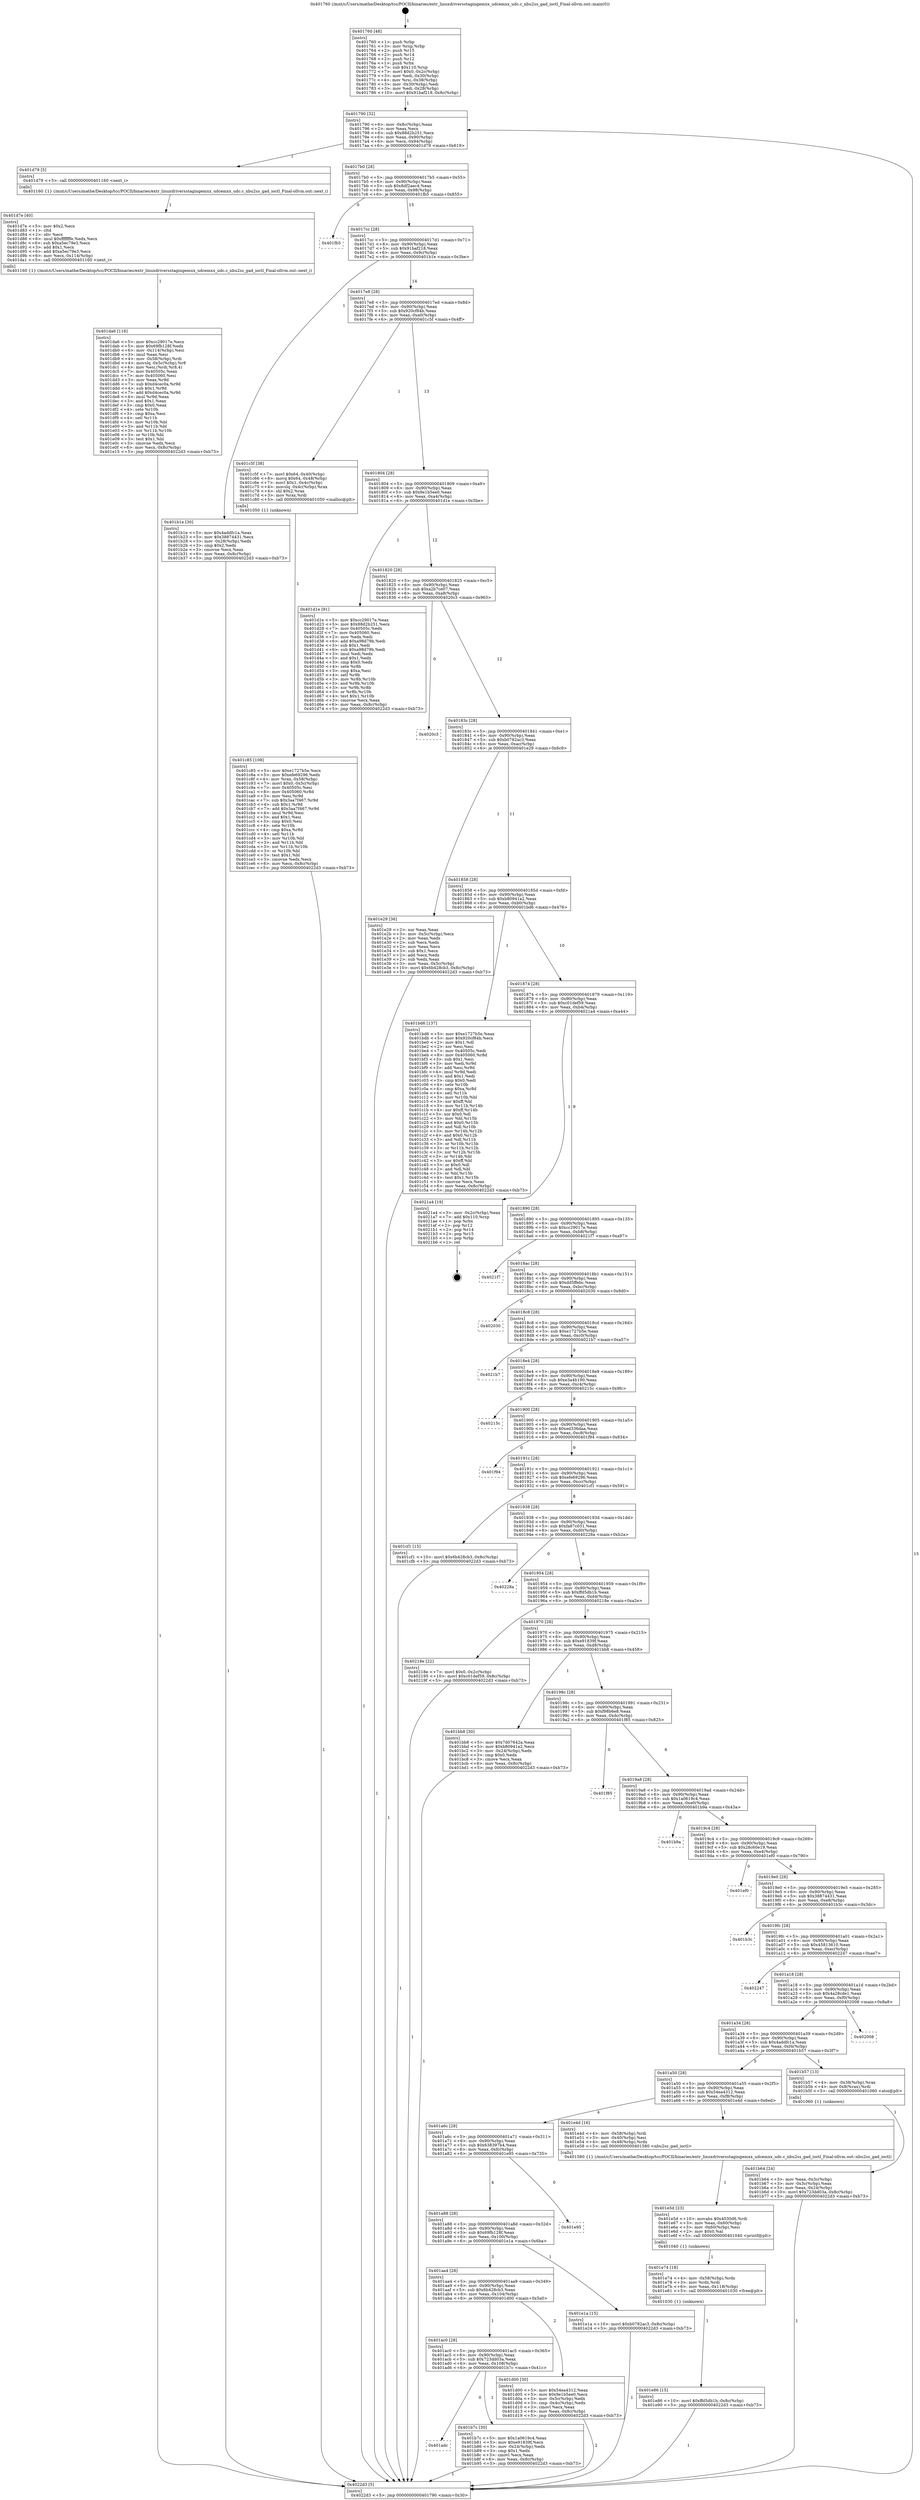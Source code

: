 digraph "0x401760" {
  label = "0x401760 (/mnt/c/Users/mathe/Desktop/tcc/POCII/binaries/extr_linuxdriversstagingemxx_udcemxx_udc.c_nbu2ss_gad_ioctl_Final-ollvm.out::main(0))"
  labelloc = "t"
  node[shape=record]

  Entry [label="",width=0.3,height=0.3,shape=circle,fillcolor=black,style=filled]
  "0x401790" [label="{
     0x401790 [32]\l
     | [instrs]\l
     &nbsp;&nbsp;0x401790 \<+6\>: mov -0x8c(%rbp),%eax\l
     &nbsp;&nbsp;0x401796 \<+2\>: mov %eax,%ecx\l
     &nbsp;&nbsp;0x401798 \<+6\>: sub $0x88d2b251,%ecx\l
     &nbsp;&nbsp;0x40179e \<+6\>: mov %eax,-0x90(%rbp)\l
     &nbsp;&nbsp;0x4017a4 \<+6\>: mov %ecx,-0x94(%rbp)\l
     &nbsp;&nbsp;0x4017aa \<+6\>: je 0000000000401d79 \<main+0x619\>\l
  }"]
  "0x401d79" [label="{
     0x401d79 [5]\l
     | [instrs]\l
     &nbsp;&nbsp;0x401d79 \<+5\>: call 0000000000401160 \<next_i\>\l
     | [calls]\l
     &nbsp;&nbsp;0x401160 \{1\} (/mnt/c/Users/mathe/Desktop/tcc/POCII/binaries/extr_linuxdriversstagingemxx_udcemxx_udc.c_nbu2ss_gad_ioctl_Final-ollvm.out::next_i)\l
  }"]
  "0x4017b0" [label="{
     0x4017b0 [28]\l
     | [instrs]\l
     &nbsp;&nbsp;0x4017b0 \<+5\>: jmp 00000000004017b5 \<main+0x55\>\l
     &nbsp;&nbsp;0x4017b5 \<+6\>: mov -0x90(%rbp),%eax\l
     &nbsp;&nbsp;0x4017bb \<+5\>: sub $0x8df2aec4,%eax\l
     &nbsp;&nbsp;0x4017c0 \<+6\>: mov %eax,-0x98(%rbp)\l
     &nbsp;&nbsp;0x4017c6 \<+6\>: je 0000000000401fb5 \<main+0x855\>\l
  }"]
  Exit [label="",width=0.3,height=0.3,shape=circle,fillcolor=black,style=filled,peripheries=2]
  "0x401fb5" [label="{
     0x401fb5\l
  }", style=dashed]
  "0x4017cc" [label="{
     0x4017cc [28]\l
     | [instrs]\l
     &nbsp;&nbsp;0x4017cc \<+5\>: jmp 00000000004017d1 \<main+0x71\>\l
     &nbsp;&nbsp;0x4017d1 \<+6\>: mov -0x90(%rbp),%eax\l
     &nbsp;&nbsp;0x4017d7 \<+5\>: sub $0x91baf218,%eax\l
     &nbsp;&nbsp;0x4017dc \<+6\>: mov %eax,-0x9c(%rbp)\l
     &nbsp;&nbsp;0x4017e2 \<+6\>: je 0000000000401b1e \<main+0x3be\>\l
  }"]
  "0x401e86" [label="{
     0x401e86 [15]\l
     | [instrs]\l
     &nbsp;&nbsp;0x401e86 \<+10\>: movl $0xffd5db1b,-0x8c(%rbp)\l
     &nbsp;&nbsp;0x401e90 \<+5\>: jmp 00000000004022d3 \<main+0xb73\>\l
  }"]
  "0x401b1e" [label="{
     0x401b1e [30]\l
     | [instrs]\l
     &nbsp;&nbsp;0x401b1e \<+5\>: mov $0x4addfc1a,%eax\l
     &nbsp;&nbsp;0x401b23 \<+5\>: mov $0x38874431,%ecx\l
     &nbsp;&nbsp;0x401b28 \<+3\>: mov -0x28(%rbp),%edx\l
     &nbsp;&nbsp;0x401b2b \<+3\>: cmp $0x2,%edx\l
     &nbsp;&nbsp;0x401b2e \<+3\>: cmovne %ecx,%eax\l
     &nbsp;&nbsp;0x401b31 \<+6\>: mov %eax,-0x8c(%rbp)\l
     &nbsp;&nbsp;0x401b37 \<+5\>: jmp 00000000004022d3 \<main+0xb73\>\l
  }"]
  "0x4017e8" [label="{
     0x4017e8 [28]\l
     | [instrs]\l
     &nbsp;&nbsp;0x4017e8 \<+5\>: jmp 00000000004017ed \<main+0x8d\>\l
     &nbsp;&nbsp;0x4017ed \<+6\>: mov -0x90(%rbp),%eax\l
     &nbsp;&nbsp;0x4017f3 \<+5\>: sub $0x920cf84b,%eax\l
     &nbsp;&nbsp;0x4017f8 \<+6\>: mov %eax,-0xa0(%rbp)\l
     &nbsp;&nbsp;0x4017fe \<+6\>: je 0000000000401c5f \<main+0x4ff\>\l
  }"]
  "0x4022d3" [label="{
     0x4022d3 [5]\l
     | [instrs]\l
     &nbsp;&nbsp;0x4022d3 \<+5\>: jmp 0000000000401790 \<main+0x30\>\l
  }"]
  "0x401760" [label="{
     0x401760 [48]\l
     | [instrs]\l
     &nbsp;&nbsp;0x401760 \<+1\>: push %rbp\l
     &nbsp;&nbsp;0x401761 \<+3\>: mov %rsp,%rbp\l
     &nbsp;&nbsp;0x401764 \<+2\>: push %r15\l
     &nbsp;&nbsp;0x401766 \<+2\>: push %r14\l
     &nbsp;&nbsp;0x401768 \<+2\>: push %r12\l
     &nbsp;&nbsp;0x40176a \<+1\>: push %rbx\l
     &nbsp;&nbsp;0x40176b \<+7\>: sub $0x110,%rsp\l
     &nbsp;&nbsp;0x401772 \<+7\>: movl $0x0,-0x2c(%rbp)\l
     &nbsp;&nbsp;0x401779 \<+3\>: mov %edi,-0x30(%rbp)\l
     &nbsp;&nbsp;0x40177c \<+4\>: mov %rsi,-0x38(%rbp)\l
     &nbsp;&nbsp;0x401780 \<+3\>: mov -0x30(%rbp),%edi\l
     &nbsp;&nbsp;0x401783 \<+3\>: mov %edi,-0x28(%rbp)\l
     &nbsp;&nbsp;0x401786 \<+10\>: movl $0x91baf218,-0x8c(%rbp)\l
  }"]
  "0x401e74" [label="{
     0x401e74 [18]\l
     | [instrs]\l
     &nbsp;&nbsp;0x401e74 \<+4\>: mov -0x58(%rbp),%rdx\l
     &nbsp;&nbsp;0x401e78 \<+3\>: mov %rdx,%rdi\l
     &nbsp;&nbsp;0x401e7b \<+6\>: mov %eax,-0x118(%rbp)\l
     &nbsp;&nbsp;0x401e81 \<+5\>: call 0000000000401030 \<free@plt\>\l
     | [calls]\l
     &nbsp;&nbsp;0x401030 \{1\} (unknown)\l
  }"]
  "0x401c5f" [label="{
     0x401c5f [38]\l
     | [instrs]\l
     &nbsp;&nbsp;0x401c5f \<+7\>: movl $0x64,-0x40(%rbp)\l
     &nbsp;&nbsp;0x401c66 \<+8\>: movq $0x64,-0x48(%rbp)\l
     &nbsp;&nbsp;0x401c6e \<+7\>: movl $0x1,-0x4c(%rbp)\l
     &nbsp;&nbsp;0x401c75 \<+4\>: movslq -0x4c(%rbp),%rax\l
     &nbsp;&nbsp;0x401c79 \<+4\>: shl $0x2,%rax\l
     &nbsp;&nbsp;0x401c7d \<+3\>: mov %rax,%rdi\l
     &nbsp;&nbsp;0x401c80 \<+5\>: call 0000000000401050 \<malloc@plt\>\l
     | [calls]\l
     &nbsp;&nbsp;0x401050 \{1\} (unknown)\l
  }"]
  "0x401804" [label="{
     0x401804 [28]\l
     | [instrs]\l
     &nbsp;&nbsp;0x401804 \<+5\>: jmp 0000000000401809 \<main+0xa9\>\l
     &nbsp;&nbsp;0x401809 \<+6\>: mov -0x90(%rbp),%eax\l
     &nbsp;&nbsp;0x40180f \<+5\>: sub $0x9e1b5ee0,%eax\l
     &nbsp;&nbsp;0x401814 \<+6\>: mov %eax,-0xa4(%rbp)\l
     &nbsp;&nbsp;0x40181a \<+6\>: je 0000000000401d1e \<main+0x5be\>\l
  }"]
  "0x401e5d" [label="{
     0x401e5d [23]\l
     | [instrs]\l
     &nbsp;&nbsp;0x401e5d \<+10\>: movabs $0x4030d6,%rdi\l
     &nbsp;&nbsp;0x401e67 \<+3\>: mov %eax,-0x60(%rbp)\l
     &nbsp;&nbsp;0x401e6a \<+3\>: mov -0x60(%rbp),%esi\l
     &nbsp;&nbsp;0x401e6d \<+2\>: mov $0x0,%al\l
     &nbsp;&nbsp;0x401e6f \<+5\>: call 0000000000401040 \<printf@plt\>\l
     | [calls]\l
     &nbsp;&nbsp;0x401040 \{1\} (unknown)\l
  }"]
  "0x401d1e" [label="{
     0x401d1e [91]\l
     | [instrs]\l
     &nbsp;&nbsp;0x401d1e \<+5\>: mov $0xcc29017e,%eax\l
     &nbsp;&nbsp;0x401d23 \<+5\>: mov $0x88d2b251,%ecx\l
     &nbsp;&nbsp;0x401d28 \<+7\>: mov 0x40505c,%edx\l
     &nbsp;&nbsp;0x401d2f \<+7\>: mov 0x405060,%esi\l
     &nbsp;&nbsp;0x401d36 \<+2\>: mov %edx,%edi\l
     &nbsp;&nbsp;0x401d38 \<+6\>: add $0xa98d79b,%edi\l
     &nbsp;&nbsp;0x401d3e \<+3\>: sub $0x1,%edi\l
     &nbsp;&nbsp;0x401d41 \<+6\>: sub $0xa98d79b,%edi\l
     &nbsp;&nbsp;0x401d47 \<+3\>: imul %edi,%edx\l
     &nbsp;&nbsp;0x401d4a \<+3\>: and $0x1,%edx\l
     &nbsp;&nbsp;0x401d4d \<+3\>: cmp $0x0,%edx\l
     &nbsp;&nbsp;0x401d50 \<+4\>: sete %r8b\l
     &nbsp;&nbsp;0x401d54 \<+3\>: cmp $0xa,%esi\l
     &nbsp;&nbsp;0x401d57 \<+4\>: setl %r9b\l
     &nbsp;&nbsp;0x401d5b \<+3\>: mov %r8b,%r10b\l
     &nbsp;&nbsp;0x401d5e \<+3\>: and %r9b,%r10b\l
     &nbsp;&nbsp;0x401d61 \<+3\>: xor %r9b,%r8b\l
     &nbsp;&nbsp;0x401d64 \<+3\>: or %r8b,%r10b\l
     &nbsp;&nbsp;0x401d67 \<+4\>: test $0x1,%r10b\l
     &nbsp;&nbsp;0x401d6b \<+3\>: cmovne %ecx,%eax\l
     &nbsp;&nbsp;0x401d6e \<+6\>: mov %eax,-0x8c(%rbp)\l
     &nbsp;&nbsp;0x401d74 \<+5\>: jmp 00000000004022d3 \<main+0xb73\>\l
  }"]
  "0x401820" [label="{
     0x401820 [28]\l
     | [instrs]\l
     &nbsp;&nbsp;0x401820 \<+5\>: jmp 0000000000401825 \<main+0xc5\>\l
     &nbsp;&nbsp;0x401825 \<+6\>: mov -0x90(%rbp),%eax\l
     &nbsp;&nbsp;0x40182b \<+5\>: sub $0xa2b7ce07,%eax\l
     &nbsp;&nbsp;0x401830 \<+6\>: mov %eax,-0xa8(%rbp)\l
     &nbsp;&nbsp;0x401836 \<+6\>: je 00000000004020c3 \<main+0x963\>\l
  }"]
  "0x401da6" [label="{
     0x401da6 [116]\l
     | [instrs]\l
     &nbsp;&nbsp;0x401da6 \<+5\>: mov $0xcc29017e,%ecx\l
     &nbsp;&nbsp;0x401dab \<+5\>: mov $0x69fb128f,%edx\l
     &nbsp;&nbsp;0x401db0 \<+6\>: mov -0x114(%rbp),%esi\l
     &nbsp;&nbsp;0x401db6 \<+3\>: imul %eax,%esi\l
     &nbsp;&nbsp;0x401db9 \<+4\>: mov -0x58(%rbp),%rdi\l
     &nbsp;&nbsp;0x401dbd \<+4\>: movslq -0x5c(%rbp),%r8\l
     &nbsp;&nbsp;0x401dc1 \<+4\>: mov %esi,(%rdi,%r8,4)\l
     &nbsp;&nbsp;0x401dc5 \<+7\>: mov 0x40505c,%eax\l
     &nbsp;&nbsp;0x401dcc \<+7\>: mov 0x405060,%esi\l
     &nbsp;&nbsp;0x401dd3 \<+3\>: mov %eax,%r9d\l
     &nbsp;&nbsp;0x401dd6 \<+7\>: sub $0xd4cec0a,%r9d\l
     &nbsp;&nbsp;0x401ddd \<+4\>: sub $0x1,%r9d\l
     &nbsp;&nbsp;0x401de1 \<+7\>: add $0xd4cec0a,%r9d\l
     &nbsp;&nbsp;0x401de8 \<+4\>: imul %r9d,%eax\l
     &nbsp;&nbsp;0x401dec \<+3\>: and $0x1,%eax\l
     &nbsp;&nbsp;0x401def \<+3\>: cmp $0x0,%eax\l
     &nbsp;&nbsp;0x401df2 \<+4\>: sete %r10b\l
     &nbsp;&nbsp;0x401df6 \<+3\>: cmp $0xa,%esi\l
     &nbsp;&nbsp;0x401df9 \<+4\>: setl %r11b\l
     &nbsp;&nbsp;0x401dfd \<+3\>: mov %r10b,%bl\l
     &nbsp;&nbsp;0x401e00 \<+3\>: and %r11b,%bl\l
     &nbsp;&nbsp;0x401e03 \<+3\>: xor %r11b,%r10b\l
     &nbsp;&nbsp;0x401e06 \<+3\>: or %r10b,%bl\l
     &nbsp;&nbsp;0x401e09 \<+3\>: test $0x1,%bl\l
     &nbsp;&nbsp;0x401e0c \<+3\>: cmovne %edx,%ecx\l
     &nbsp;&nbsp;0x401e0f \<+6\>: mov %ecx,-0x8c(%rbp)\l
     &nbsp;&nbsp;0x401e15 \<+5\>: jmp 00000000004022d3 \<main+0xb73\>\l
  }"]
  "0x4020c3" [label="{
     0x4020c3\l
  }", style=dashed]
  "0x40183c" [label="{
     0x40183c [28]\l
     | [instrs]\l
     &nbsp;&nbsp;0x40183c \<+5\>: jmp 0000000000401841 \<main+0xe1\>\l
     &nbsp;&nbsp;0x401841 \<+6\>: mov -0x90(%rbp),%eax\l
     &nbsp;&nbsp;0x401847 \<+5\>: sub $0xb0782ac3,%eax\l
     &nbsp;&nbsp;0x40184c \<+6\>: mov %eax,-0xac(%rbp)\l
     &nbsp;&nbsp;0x401852 \<+6\>: je 0000000000401e29 \<main+0x6c9\>\l
  }"]
  "0x401d7e" [label="{
     0x401d7e [40]\l
     | [instrs]\l
     &nbsp;&nbsp;0x401d7e \<+5\>: mov $0x2,%ecx\l
     &nbsp;&nbsp;0x401d83 \<+1\>: cltd\l
     &nbsp;&nbsp;0x401d84 \<+2\>: idiv %ecx\l
     &nbsp;&nbsp;0x401d86 \<+6\>: imul $0xfffffffe,%edx,%ecx\l
     &nbsp;&nbsp;0x401d8c \<+6\>: sub $0xa5ec79e3,%ecx\l
     &nbsp;&nbsp;0x401d92 \<+3\>: add $0x1,%ecx\l
     &nbsp;&nbsp;0x401d95 \<+6\>: add $0xa5ec79e3,%ecx\l
     &nbsp;&nbsp;0x401d9b \<+6\>: mov %ecx,-0x114(%rbp)\l
     &nbsp;&nbsp;0x401da1 \<+5\>: call 0000000000401160 \<next_i\>\l
     | [calls]\l
     &nbsp;&nbsp;0x401160 \{1\} (/mnt/c/Users/mathe/Desktop/tcc/POCII/binaries/extr_linuxdriversstagingemxx_udcemxx_udc.c_nbu2ss_gad_ioctl_Final-ollvm.out::next_i)\l
  }"]
  "0x401e29" [label="{
     0x401e29 [36]\l
     | [instrs]\l
     &nbsp;&nbsp;0x401e29 \<+2\>: xor %eax,%eax\l
     &nbsp;&nbsp;0x401e2b \<+3\>: mov -0x5c(%rbp),%ecx\l
     &nbsp;&nbsp;0x401e2e \<+2\>: mov %eax,%edx\l
     &nbsp;&nbsp;0x401e30 \<+2\>: sub %ecx,%edx\l
     &nbsp;&nbsp;0x401e32 \<+2\>: mov %eax,%ecx\l
     &nbsp;&nbsp;0x401e34 \<+3\>: sub $0x1,%ecx\l
     &nbsp;&nbsp;0x401e37 \<+2\>: add %ecx,%edx\l
     &nbsp;&nbsp;0x401e39 \<+2\>: sub %edx,%eax\l
     &nbsp;&nbsp;0x401e3b \<+3\>: mov %eax,-0x5c(%rbp)\l
     &nbsp;&nbsp;0x401e3e \<+10\>: movl $0x6b428cb3,-0x8c(%rbp)\l
     &nbsp;&nbsp;0x401e48 \<+5\>: jmp 00000000004022d3 \<main+0xb73\>\l
  }"]
  "0x401858" [label="{
     0x401858 [28]\l
     | [instrs]\l
     &nbsp;&nbsp;0x401858 \<+5\>: jmp 000000000040185d \<main+0xfd\>\l
     &nbsp;&nbsp;0x40185d \<+6\>: mov -0x90(%rbp),%eax\l
     &nbsp;&nbsp;0x401863 \<+5\>: sub $0xb80941a2,%eax\l
     &nbsp;&nbsp;0x401868 \<+6\>: mov %eax,-0xb0(%rbp)\l
     &nbsp;&nbsp;0x40186e \<+6\>: je 0000000000401bd6 \<main+0x476\>\l
  }"]
  "0x401c85" [label="{
     0x401c85 [108]\l
     | [instrs]\l
     &nbsp;&nbsp;0x401c85 \<+5\>: mov $0xe1727b5e,%ecx\l
     &nbsp;&nbsp;0x401c8a \<+5\>: mov $0xefe69296,%edx\l
     &nbsp;&nbsp;0x401c8f \<+4\>: mov %rax,-0x58(%rbp)\l
     &nbsp;&nbsp;0x401c93 \<+7\>: movl $0x0,-0x5c(%rbp)\l
     &nbsp;&nbsp;0x401c9a \<+7\>: mov 0x40505c,%esi\l
     &nbsp;&nbsp;0x401ca1 \<+8\>: mov 0x405060,%r8d\l
     &nbsp;&nbsp;0x401ca9 \<+3\>: mov %esi,%r9d\l
     &nbsp;&nbsp;0x401cac \<+7\>: sub $0x3aa7f467,%r9d\l
     &nbsp;&nbsp;0x401cb3 \<+4\>: sub $0x1,%r9d\l
     &nbsp;&nbsp;0x401cb7 \<+7\>: add $0x3aa7f467,%r9d\l
     &nbsp;&nbsp;0x401cbe \<+4\>: imul %r9d,%esi\l
     &nbsp;&nbsp;0x401cc2 \<+3\>: and $0x1,%esi\l
     &nbsp;&nbsp;0x401cc5 \<+3\>: cmp $0x0,%esi\l
     &nbsp;&nbsp;0x401cc8 \<+4\>: sete %r10b\l
     &nbsp;&nbsp;0x401ccc \<+4\>: cmp $0xa,%r8d\l
     &nbsp;&nbsp;0x401cd0 \<+4\>: setl %r11b\l
     &nbsp;&nbsp;0x401cd4 \<+3\>: mov %r10b,%bl\l
     &nbsp;&nbsp;0x401cd7 \<+3\>: and %r11b,%bl\l
     &nbsp;&nbsp;0x401cda \<+3\>: xor %r11b,%r10b\l
     &nbsp;&nbsp;0x401cdd \<+3\>: or %r10b,%bl\l
     &nbsp;&nbsp;0x401ce0 \<+3\>: test $0x1,%bl\l
     &nbsp;&nbsp;0x401ce3 \<+3\>: cmovne %edx,%ecx\l
     &nbsp;&nbsp;0x401ce6 \<+6\>: mov %ecx,-0x8c(%rbp)\l
     &nbsp;&nbsp;0x401cec \<+5\>: jmp 00000000004022d3 \<main+0xb73\>\l
  }"]
  "0x401bd6" [label="{
     0x401bd6 [137]\l
     | [instrs]\l
     &nbsp;&nbsp;0x401bd6 \<+5\>: mov $0xe1727b5e,%eax\l
     &nbsp;&nbsp;0x401bdb \<+5\>: mov $0x920cf84b,%ecx\l
     &nbsp;&nbsp;0x401be0 \<+2\>: mov $0x1,%dl\l
     &nbsp;&nbsp;0x401be2 \<+2\>: xor %esi,%esi\l
     &nbsp;&nbsp;0x401be4 \<+7\>: mov 0x40505c,%edi\l
     &nbsp;&nbsp;0x401beb \<+8\>: mov 0x405060,%r8d\l
     &nbsp;&nbsp;0x401bf3 \<+3\>: sub $0x1,%esi\l
     &nbsp;&nbsp;0x401bf6 \<+3\>: mov %edi,%r9d\l
     &nbsp;&nbsp;0x401bf9 \<+3\>: add %esi,%r9d\l
     &nbsp;&nbsp;0x401bfc \<+4\>: imul %r9d,%edi\l
     &nbsp;&nbsp;0x401c00 \<+3\>: and $0x1,%edi\l
     &nbsp;&nbsp;0x401c03 \<+3\>: cmp $0x0,%edi\l
     &nbsp;&nbsp;0x401c06 \<+4\>: sete %r10b\l
     &nbsp;&nbsp;0x401c0a \<+4\>: cmp $0xa,%r8d\l
     &nbsp;&nbsp;0x401c0e \<+4\>: setl %r11b\l
     &nbsp;&nbsp;0x401c12 \<+3\>: mov %r10b,%bl\l
     &nbsp;&nbsp;0x401c15 \<+3\>: xor $0xff,%bl\l
     &nbsp;&nbsp;0x401c18 \<+3\>: mov %r11b,%r14b\l
     &nbsp;&nbsp;0x401c1b \<+4\>: xor $0xff,%r14b\l
     &nbsp;&nbsp;0x401c1f \<+3\>: xor $0x0,%dl\l
     &nbsp;&nbsp;0x401c22 \<+3\>: mov %bl,%r15b\l
     &nbsp;&nbsp;0x401c25 \<+4\>: and $0x0,%r15b\l
     &nbsp;&nbsp;0x401c29 \<+3\>: and %dl,%r10b\l
     &nbsp;&nbsp;0x401c2c \<+3\>: mov %r14b,%r12b\l
     &nbsp;&nbsp;0x401c2f \<+4\>: and $0x0,%r12b\l
     &nbsp;&nbsp;0x401c33 \<+3\>: and %dl,%r11b\l
     &nbsp;&nbsp;0x401c36 \<+3\>: or %r10b,%r15b\l
     &nbsp;&nbsp;0x401c39 \<+3\>: or %r11b,%r12b\l
     &nbsp;&nbsp;0x401c3c \<+3\>: xor %r12b,%r15b\l
     &nbsp;&nbsp;0x401c3f \<+3\>: or %r14b,%bl\l
     &nbsp;&nbsp;0x401c42 \<+3\>: xor $0xff,%bl\l
     &nbsp;&nbsp;0x401c45 \<+3\>: or $0x0,%dl\l
     &nbsp;&nbsp;0x401c48 \<+2\>: and %dl,%bl\l
     &nbsp;&nbsp;0x401c4a \<+3\>: or %bl,%r15b\l
     &nbsp;&nbsp;0x401c4d \<+4\>: test $0x1,%r15b\l
     &nbsp;&nbsp;0x401c51 \<+3\>: cmovne %ecx,%eax\l
     &nbsp;&nbsp;0x401c54 \<+6\>: mov %eax,-0x8c(%rbp)\l
     &nbsp;&nbsp;0x401c5a \<+5\>: jmp 00000000004022d3 \<main+0xb73\>\l
  }"]
  "0x401874" [label="{
     0x401874 [28]\l
     | [instrs]\l
     &nbsp;&nbsp;0x401874 \<+5\>: jmp 0000000000401879 \<main+0x119\>\l
     &nbsp;&nbsp;0x401879 \<+6\>: mov -0x90(%rbp),%eax\l
     &nbsp;&nbsp;0x40187f \<+5\>: sub $0xc01def59,%eax\l
     &nbsp;&nbsp;0x401884 \<+6\>: mov %eax,-0xb4(%rbp)\l
     &nbsp;&nbsp;0x40188a \<+6\>: je 00000000004021a4 \<main+0xa44\>\l
  }"]
  "0x401adc" [label="{
     0x401adc\l
  }", style=dashed]
  "0x4021a4" [label="{
     0x4021a4 [19]\l
     | [instrs]\l
     &nbsp;&nbsp;0x4021a4 \<+3\>: mov -0x2c(%rbp),%eax\l
     &nbsp;&nbsp;0x4021a7 \<+7\>: add $0x110,%rsp\l
     &nbsp;&nbsp;0x4021ae \<+1\>: pop %rbx\l
     &nbsp;&nbsp;0x4021af \<+2\>: pop %r12\l
     &nbsp;&nbsp;0x4021b1 \<+2\>: pop %r14\l
     &nbsp;&nbsp;0x4021b3 \<+2\>: pop %r15\l
     &nbsp;&nbsp;0x4021b5 \<+1\>: pop %rbp\l
     &nbsp;&nbsp;0x4021b6 \<+1\>: ret\l
  }"]
  "0x401890" [label="{
     0x401890 [28]\l
     | [instrs]\l
     &nbsp;&nbsp;0x401890 \<+5\>: jmp 0000000000401895 \<main+0x135\>\l
     &nbsp;&nbsp;0x401895 \<+6\>: mov -0x90(%rbp),%eax\l
     &nbsp;&nbsp;0x40189b \<+5\>: sub $0xcc29017e,%eax\l
     &nbsp;&nbsp;0x4018a0 \<+6\>: mov %eax,-0xb8(%rbp)\l
     &nbsp;&nbsp;0x4018a6 \<+6\>: je 00000000004021f7 \<main+0xa97\>\l
  }"]
  "0x401b7c" [label="{
     0x401b7c [30]\l
     | [instrs]\l
     &nbsp;&nbsp;0x401b7c \<+5\>: mov $0x1a0619c4,%eax\l
     &nbsp;&nbsp;0x401b81 \<+5\>: mov $0xe91839f,%ecx\l
     &nbsp;&nbsp;0x401b86 \<+3\>: mov -0x24(%rbp),%edx\l
     &nbsp;&nbsp;0x401b89 \<+3\>: cmp $0x1,%edx\l
     &nbsp;&nbsp;0x401b8c \<+3\>: cmovl %ecx,%eax\l
     &nbsp;&nbsp;0x401b8f \<+6\>: mov %eax,-0x8c(%rbp)\l
     &nbsp;&nbsp;0x401b95 \<+5\>: jmp 00000000004022d3 \<main+0xb73\>\l
  }"]
  "0x4021f7" [label="{
     0x4021f7\l
  }", style=dashed]
  "0x4018ac" [label="{
     0x4018ac [28]\l
     | [instrs]\l
     &nbsp;&nbsp;0x4018ac \<+5\>: jmp 00000000004018b1 \<main+0x151\>\l
     &nbsp;&nbsp;0x4018b1 \<+6\>: mov -0x90(%rbp),%eax\l
     &nbsp;&nbsp;0x4018b7 \<+5\>: sub $0xdd5ffebc,%eax\l
     &nbsp;&nbsp;0x4018bc \<+6\>: mov %eax,-0xbc(%rbp)\l
     &nbsp;&nbsp;0x4018c2 \<+6\>: je 0000000000402030 \<main+0x8d0\>\l
  }"]
  "0x401ac0" [label="{
     0x401ac0 [28]\l
     | [instrs]\l
     &nbsp;&nbsp;0x401ac0 \<+5\>: jmp 0000000000401ac5 \<main+0x365\>\l
     &nbsp;&nbsp;0x401ac5 \<+6\>: mov -0x90(%rbp),%eax\l
     &nbsp;&nbsp;0x401acb \<+5\>: sub $0x723dd03a,%eax\l
     &nbsp;&nbsp;0x401ad0 \<+6\>: mov %eax,-0x108(%rbp)\l
     &nbsp;&nbsp;0x401ad6 \<+6\>: je 0000000000401b7c \<main+0x41c\>\l
  }"]
  "0x402030" [label="{
     0x402030\l
  }", style=dashed]
  "0x4018c8" [label="{
     0x4018c8 [28]\l
     | [instrs]\l
     &nbsp;&nbsp;0x4018c8 \<+5\>: jmp 00000000004018cd \<main+0x16d\>\l
     &nbsp;&nbsp;0x4018cd \<+6\>: mov -0x90(%rbp),%eax\l
     &nbsp;&nbsp;0x4018d3 \<+5\>: sub $0xe1727b5e,%eax\l
     &nbsp;&nbsp;0x4018d8 \<+6\>: mov %eax,-0xc0(%rbp)\l
     &nbsp;&nbsp;0x4018de \<+6\>: je 00000000004021b7 \<main+0xa57\>\l
  }"]
  "0x401d00" [label="{
     0x401d00 [30]\l
     | [instrs]\l
     &nbsp;&nbsp;0x401d00 \<+5\>: mov $0x54ea4312,%eax\l
     &nbsp;&nbsp;0x401d05 \<+5\>: mov $0x9e1b5ee0,%ecx\l
     &nbsp;&nbsp;0x401d0a \<+3\>: mov -0x5c(%rbp),%edx\l
     &nbsp;&nbsp;0x401d0d \<+3\>: cmp -0x4c(%rbp),%edx\l
     &nbsp;&nbsp;0x401d10 \<+3\>: cmovl %ecx,%eax\l
     &nbsp;&nbsp;0x401d13 \<+6\>: mov %eax,-0x8c(%rbp)\l
     &nbsp;&nbsp;0x401d19 \<+5\>: jmp 00000000004022d3 \<main+0xb73\>\l
  }"]
  "0x4021b7" [label="{
     0x4021b7\l
  }", style=dashed]
  "0x4018e4" [label="{
     0x4018e4 [28]\l
     | [instrs]\l
     &nbsp;&nbsp;0x4018e4 \<+5\>: jmp 00000000004018e9 \<main+0x189\>\l
     &nbsp;&nbsp;0x4018e9 \<+6\>: mov -0x90(%rbp),%eax\l
     &nbsp;&nbsp;0x4018ef \<+5\>: sub $0xe3a4b190,%eax\l
     &nbsp;&nbsp;0x4018f4 \<+6\>: mov %eax,-0xc4(%rbp)\l
     &nbsp;&nbsp;0x4018fa \<+6\>: je 000000000040215c \<main+0x9fc\>\l
  }"]
  "0x401aa4" [label="{
     0x401aa4 [28]\l
     | [instrs]\l
     &nbsp;&nbsp;0x401aa4 \<+5\>: jmp 0000000000401aa9 \<main+0x349\>\l
     &nbsp;&nbsp;0x401aa9 \<+6\>: mov -0x90(%rbp),%eax\l
     &nbsp;&nbsp;0x401aaf \<+5\>: sub $0x6b428cb3,%eax\l
     &nbsp;&nbsp;0x401ab4 \<+6\>: mov %eax,-0x104(%rbp)\l
     &nbsp;&nbsp;0x401aba \<+6\>: je 0000000000401d00 \<main+0x5a0\>\l
  }"]
  "0x40215c" [label="{
     0x40215c\l
  }", style=dashed]
  "0x401900" [label="{
     0x401900 [28]\l
     | [instrs]\l
     &nbsp;&nbsp;0x401900 \<+5\>: jmp 0000000000401905 \<main+0x1a5\>\l
     &nbsp;&nbsp;0x401905 \<+6\>: mov -0x90(%rbp),%eax\l
     &nbsp;&nbsp;0x40190b \<+5\>: sub $0xed336daa,%eax\l
     &nbsp;&nbsp;0x401910 \<+6\>: mov %eax,-0xc8(%rbp)\l
     &nbsp;&nbsp;0x401916 \<+6\>: je 0000000000401f94 \<main+0x834\>\l
  }"]
  "0x401e1a" [label="{
     0x401e1a [15]\l
     | [instrs]\l
     &nbsp;&nbsp;0x401e1a \<+10\>: movl $0xb0782ac3,-0x8c(%rbp)\l
     &nbsp;&nbsp;0x401e24 \<+5\>: jmp 00000000004022d3 \<main+0xb73\>\l
  }"]
  "0x401f94" [label="{
     0x401f94\l
  }", style=dashed]
  "0x40191c" [label="{
     0x40191c [28]\l
     | [instrs]\l
     &nbsp;&nbsp;0x40191c \<+5\>: jmp 0000000000401921 \<main+0x1c1\>\l
     &nbsp;&nbsp;0x401921 \<+6\>: mov -0x90(%rbp),%eax\l
     &nbsp;&nbsp;0x401927 \<+5\>: sub $0xefe69296,%eax\l
     &nbsp;&nbsp;0x40192c \<+6\>: mov %eax,-0xcc(%rbp)\l
     &nbsp;&nbsp;0x401932 \<+6\>: je 0000000000401cf1 \<main+0x591\>\l
  }"]
  "0x401a88" [label="{
     0x401a88 [28]\l
     | [instrs]\l
     &nbsp;&nbsp;0x401a88 \<+5\>: jmp 0000000000401a8d \<main+0x32d\>\l
     &nbsp;&nbsp;0x401a8d \<+6\>: mov -0x90(%rbp),%eax\l
     &nbsp;&nbsp;0x401a93 \<+5\>: sub $0x69fb128f,%eax\l
     &nbsp;&nbsp;0x401a98 \<+6\>: mov %eax,-0x100(%rbp)\l
     &nbsp;&nbsp;0x401a9e \<+6\>: je 0000000000401e1a \<main+0x6ba\>\l
  }"]
  "0x401cf1" [label="{
     0x401cf1 [15]\l
     | [instrs]\l
     &nbsp;&nbsp;0x401cf1 \<+10\>: movl $0x6b428cb3,-0x8c(%rbp)\l
     &nbsp;&nbsp;0x401cfb \<+5\>: jmp 00000000004022d3 \<main+0xb73\>\l
  }"]
  "0x401938" [label="{
     0x401938 [28]\l
     | [instrs]\l
     &nbsp;&nbsp;0x401938 \<+5\>: jmp 000000000040193d \<main+0x1dd\>\l
     &nbsp;&nbsp;0x40193d \<+6\>: mov -0x90(%rbp),%eax\l
     &nbsp;&nbsp;0x401943 \<+5\>: sub $0xfa87c031,%eax\l
     &nbsp;&nbsp;0x401948 \<+6\>: mov %eax,-0xd0(%rbp)\l
     &nbsp;&nbsp;0x40194e \<+6\>: je 000000000040228a \<main+0xb2a\>\l
  }"]
  "0x401e95" [label="{
     0x401e95\l
  }", style=dashed]
  "0x40228a" [label="{
     0x40228a\l
  }", style=dashed]
  "0x401954" [label="{
     0x401954 [28]\l
     | [instrs]\l
     &nbsp;&nbsp;0x401954 \<+5\>: jmp 0000000000401959 \<main+0x1f9\>\l
     &nbsp;&nbsp;0x401959 \<+6\>: mov -0x90(%rbp),%eax\l
     &nbsp;&nbsp;0x40195f \<+5\>: sub $0xffd5db1b,%eax\l
     &nbsp;&nbsp;0x401964 \<+6\>: mov %eax,-0xd4(%rbp)\l
     &nbsp;&nbsp;0x40196a \<+6\>: je 000000000040218e \<main+0xa2e\>\l
  }"]
  "0x401a6c" [label="{
     0x401a6c [28]\l
     | [instrs]\l
     &nbsp;&nbsp;0x401a6c \<+5\>: jmp 0000000000401a71 \<main+0x311\>\l
     &nbsp;&nbsp;0x401a71 \<+6\>: mov -0x90(%rbp),%eax\l
     &nbsp;&nbsp;0x401a77 \<+5\>: sub $0x638397b4,%eax\l
     &nbsp;&nbsp;0x401a7c \<+6\>: mov %eax,-0xfc(%rbp)\l
     &nbsp;&nbsp;0x401a82 \<+6\>: je 0000000000401e95 \<main+0x735\>\l
  }"]
  "0x40218e" [label="{
     0x40218e [22]\l
     | [instrs]\l
     &nbsp;&nbsp;0x40218e \<+7\>: movl $0x0,-0x2c(%rbp)\l
     &nbsp;&nbsp;0x402195 \<+10\>: movl $0xc01def59,-0x8c(%rbp)\l
     &nbsp;&nbsp;0x40219f \<+5\>: jmp 00000000004022d3 \<main+0xb73\>\l
  }"]
  "0x401970" [label="{
     0x401970 [28]\l
     | [instrs]\l
     &nbsp;&nbsp;0x401970 \<+5\>: jmp 0000000000401975 \<main+0x215\>\l
     &nbsp;&nbsp;0x401975 \<+6\>: mov -0x90(%rbp),%eax\l
     &nbsp;&nbsp;0x40197b \<+5\>: sub $0xe91839f,%eax\l
     &nbsp;&nbsp;0x401980 \<+6\>: mov %eax,-0xd8(%rbp)\l
     &nbsp;&nbsp;0x401986 \<+6\>: je 0000000000401bb8 \<main+0x458\>\l
  }"]
  "0x401e4d" [label="{
     0x401e4d [16]\l
     | [instrs]\l
     &nbsp;&nbsp;0x401e4d \<+4\>: mov -0x58(%rbp),%rdi\l
     &nbsp;&nbsp;0x401e51 \<+3\>: mov -0x40(%rbp),%esi\l
     &nbsp;&nbsp;0x401e54 \<+4\>: mov -0x48(%rbp),%rdx\l
     &nbsp;&nbsp;0x401e58 \<+5\>: call 0000000000401580 \<nbu2ss_gad_ioctl\>\l
     | [calls]\l
     &nbsp;&nbsp;0x401580 \{1\} (/mnt/c/Users/mathe/Desktop/tcc/POCII/binaries/extr_linuxdriversstagingemxx_udcemxx_udc.c_nbu2ss_gad_ioctl_Final-ollvm.out::nbu2ss_gad_ioctl)\l
  }"]
  "0x401bb8" [label="{
     0x401bb8 [30]\l
     | [instrs]\l
     &nbsp;&nbsp;0x401bb8 \<+5\>: mov $0x7d07642a,%eax\l
     &nbsp;&nbsp;0x401bbd \<+5\>: mov $0xb80941a2,%ecx\l
     &nbsp;&nbsp;0x401bc2 \<+3\>: mov -0x24(%rbp),%edx\l
     &nbsp;&nbsp;0x401bc5 \<+3\>: cmp $0x0,%edx\l
     &nbsp;&nbsp;0x401bc8 \<+3\>: cmove %ecx,%eax\l
     &nbsp;&nbsp;0x401bcb \<+6\>: mov %eax,-0x8c(%rbp)\l
     &nbsp;&nbsp;0x401bd1 \<+5\>: jmp 00000000004022d3 \<main+0xb73\>\l
  }"]
  "0x40198c" [label="{
     0x40198c [28]\l
     | [instrs]\l
     &nbsp;&nbsp;0x40198c \<+5\>: jmp 0000000000401991 \<main+0x231\>\l
     &nbsp;&nbsp;0x401991 \<+6\>: mov -0x90(%rbp),%eax\l
     &nbsp;&nbsp;0x401997 \<+5\>: sub $0xf98b6e8,%eax\l
     &nbsp;&nbsp;0x40199c \<+6\>: mov %eax,-0xdc(%rbp)\l
     &nbsp;&nbsp;0x4019a2 \<+6\>: je 0000000000401f85 \<main+0x825\>\l
  }"]
  "0x401b64" [label="{
     0x401b64 [24]\l
     | [instrs]\l
     &nbsp;&nbsp;0x401b64 \<+3\>: mov %eax,-0x3c(%rbp)\l
     &nbsp;&nbsp;0x401b67 \<+3\>: mov -0x3c(%rbp),%eax\l
     &nbsp;&nbsp;0x401b6a \<+3\>: mov %eax,-0x24(%rbp)\l
     &nbsp;&nbsp;0x401b6d \<+10\>: movl $0x723dd03a,-0x8c(%rbp)\l
     &nbsp;&nbsp;0x401b77 \<+5\>: jmp 00000000004022d3 \<main+0xb73\>\l
  }"]
  "0x401f85" [label="{
     0x401f85\l
  }", style=dashed]
  "0x4019a8" [label="{
     0x4019a8 [28]\l
     | [instrs]\l
     &nbsp;&nbsp;0x4019a8 \<+5\>: jmp 00000000004019ad \<main+0x24d\>\l
     &nbsp;&nbsp;0x4019ad \<+6\>: mov -0x90(%rbp),%eax\l
     &nbsp;&nbsp;0x4019b3 \<+5\>: sub $0x1a0619c4,%eax\l
     &nbsp;&nbsp;0x4019b8 \<+6\>: mov %eax,-0xe0(%rbp)\l
     &nbsp;&nbsp;0x4019be \<+6\>: je 0000000000401b9a \<main+0x43a\>\l
  }"]
  "0x401a50" [label="{
     0x401a50 [28]\l
     | [instrs]\l
     &nbsp;&nbsp;0x401a50 \<+5\>: jmp 0000000000401a55 \<main+0x2f5\>\l
     &nbsp;&nbsp;0x401a55 \<+6\>: mov -0x90(%rbp),%eax\l
     &nbsp;&nbsp;0x401a5b \<+5\>: sub $0x54ea4312,%eax\l
     &nbsp;&nbsp;0x401a60 \<+6\>: mov %eax,-0xf8(%rbp)\l
     &nbsp;&nbsp;0x401a66 \<+6\>: je 0000000000401e4d \<main+0x6ed\>\l
  }"]
  "0x401b9a" [label="{
     0x401b9a\l
  }", style=dashed]
  "0x4019c4" [label="{
     0x4019c4 [28]\l
     | [instrs]\l
     &nbsp;&nbsp;0x4019c4 \<+5\>: jmp 00000000004019c9 \<main+0x269\>\l
     &nbsp;&nbsp;0x4019c9 \<+6\>: mov -0x90(%rbp),%eax\l
     &nbsp;&nbsp;0x4019cf \<+5\>: sub $0x28c60e19,%eax\l
     &nbsp;&nbsp;0x4019d4 \<+6\>: mov %eax,-0xe4(%rbp)\l
     &nbsp;&nbsp;0x4019da \<+6\>: je 0000000000401ef0 \<main+0x790\>\l
  }"]
  "0x401b57" [label="{
     0x401b57 [13]\l
     | [instrs]\l
     &nbsp;&nbsp;0x401b57 \<+4\>: mov -0x38(%rbp),%rax\l
     &nbsp;&nbsp;0x401b5b \<+4\>: mov 0x8(%rax),%rdi\l
     &nbsp;&nbsp;0x401b5f \<+5\>: call 0000000000401060 \<atoi@plt\>\l
     | [calls]\l
     &nbsp;&nbsp;0x401060 \{1\} (unknown)\l
  }"]
  "0x401ef0" [label="{
     0x401ef0\l
  }", style=dashed]
  "0x4019e0" [label="{
     0x4019e0 [28]\l
     | [instrs]\l
     &nbsp;&nbsp;0x4019e0 \<+5\>: jmp 00000000004019e5 \<main+0x285\>\l
     &nbsp;&nbsp;0x4019e5 \<+6\>: mov -0x90(%rbp),%eax\l
     &nbsp;&nbsp;0x4019eb \<+5\>: sub $0x38874431,%eax\l
     &nbsp;&nbsp;0x4019f0 \<+6\>: mov %eax,-0xe8(%rbp)\l
     &nbsp;&nbsp;0x4019f6 \<+6\>: je 0000000000401b3c \<main+0x3dc\>\l
  }"]
  "0x401a34" [label="{
     0x401a34 [28]\l
     | [instrs]\l
     &nbsp;&nbsp;0x401a34 \<+5\>: jmp 0000000000401a39 \<main+0x2d9\>\l
     &nbsp;&nbsp;0x401a39 \<+6\>: mov -0x90(%rbp),%eax\l
     &nbsp;&nbsp;0x401a3f \<+5\>: sub $0x4addfc1a,%eax\l
     &nbsp;&nbsp;0x401a44 \<+6\>: mov %eax,-0xf4(%rbp)\l
     &nbsp;&nbsp;0x401a4a \<+6\>: je 0000000000401b57 \<main+0x3f7\>\l
  }"]
  "0x401b3c" [label="{
     0x401b3c\l
  }", style=dashed]
  "0x4019fc" [label="{
     0x4019fc [28]\l
     | [instrs]\l
     &nbsp;&nbsp;0x4019fc \<+5\>: jmp 0000000000401a01 \<main+0x2a1\>\l
     &nbsp;&nbsp;0x401a01 \<+6\>: mov -0x90(%rbp),%eax\l
     &nbsp;&nbsp;0x401a07 \<+5\>: sub $0x45813610,%eax\l
     &nbsp;&nbsp;0x401a0c \<+6\>: mov %eax,-0xec(%rbp)\l
     &nbsp;&nbsp;0x401a12 \<+6\>: je 0000000000402247 \<main+0xae7\>\l
  }"]
  "0x402008" [label="{
     0x402008\l
  }", style=dashed]
  "0x402247" [label="{
     0x402247\l
  }", style=dashed]
  "0x401a18" [label="{
     0x401a18 [28]\l
     | [instrs]\l
     &nbsp;&nbsp;0x401a18 \<+5\>: jmp 0000000000401a1d \<main+0x2bd\>\l
     &nbsp;&nbsp;0x401a1d \<+6\>: mov -0x90(%rbp),%eax\l
     &nbsp;&nbsp;0x401a23 \<+5\>: sub $0x4a28cde1,%eax\l
     &nbsp;&nbsp;0x401a28 \<+6\>: mov %eax,-0xf0(%rbp)\l
     &nbsp;&nbsp;0x401a2e \<+6\>: je 0000000000402008 \<main+0x8a8\>\l
  }"]
  Entry -> "0x401760" [label=" 1"]
  "0x401790" -> "0x401d79" [label=" 1"]
  "0x401790" -> "0x4017b0" [label=" 15"]
  "0x4021a4" -> Exit [label=" 1"]
  "0x4017b0" -> "0x401fb5" [label=" 0"]
  "0x4017b0" -> "0x4017cc" [label=" 15"]
  "0x40218e" -> "0x4022d3" [label=" 1"]
  "0x4017cc" -> "0x401b1e" [label=" 1"]
  "0x4017cc" -> "0x4017e8" [label=" 14"]
  "0x401b1e" -> "0x4022d3" [label=" 1"]
  "0x401760" -> "0x401790" [label=" 1"]
  "0x4022d3" -> "0x401790" [label=" 15"]
  "0x401e86" -> "0x4022d3" [label=" 1"]
  "0x4017e8" -> "0x401c5f" [label=" 1"]
  "0x4017e8" -> "0x401804" [label=" 13"]
  "0x401e74" -> "0x401e86" [label=" 1"]
  "0x401804" -> "0x401d1e" [label=" 1"]
  "0x401804" -> "0x401820" [label=" 12"]
  "0x401e5d" -> "0x401e74" [label=" 1"]
  "0x401820" -> "0x4020c3" [label=" 0"]
  "0x401820" -> "0x40183c" [label=" 12"]
  "0x401e4d" -> "0x401e5d" [label=" 1"]
  "0x40183c" -> "0x401e29" [label=" 1"]
  "0x40183c" -> "0x401858" [label=" 11"]
  "0x401e29" -> "0x4022d3" [label=" 1"]
  "0x401858" -> "0x401bd6" [label=" 1"]
  "0x401858" -> "0x401874" [label=" 10"]
  "0x401e1a" -> "0x4022d3" [label=" 1"]
  "0x401874" -> "0x4021a4" [label=" 1"]
  "0x401874" -> "0x401890" [label=" 9"]
  "0x401da6" -> "0x4022d3" [label=" 1"]
  "0x401890" -> "0x4021f7" [label=" 0"]
  "0x401890" -> "0x4018ac" [label=" 9"]
  "0x401d7e" -> "0x401da6" [label=" 1"]
  "0x4018ac" -> "0x402030" [label=" 0"]
  "0x4018ac" -> "0x4018c8" [label=" 9"]
  "0x401d1e" -> "0x4022d3" [label=" 1"]
  "0x4018c8" -> "0x4021b7" [label=" 0"]
  "0x4018c8" -> "0x4018e4" [label=" 9"]
  "0x401d00" -> "0x4022d3" [label=" 2"]
  "0x4018e4" -> "0x40215c" [label=" 0"]
  "0x4018e4" -> "0x401900" [label=" 9"]
  "0x401c85" -> "0x4022d3" [label=" 1"]
  "0x401900" -> "0x401f94" [label=" 0"]
  "0x401900" -> "0x40191c" [label=" 9"]
  "0x401c5f" -> "0x401c85" [label=" 1"]
  "0x40191c" -> "0x401cf1" [label=" 1"]
  "0x40191c" -> "0x401938" [label=" 8"]
  "0x401bb8" -> "0x4022d3" [label=" 1"]
  "0x401938" -> "0x40228a" [label=" 0"]
  "0x401938" -> "0x401954" [label=" 8"]
  "0x401b7c" -> "0x4022d3" [label=" 1"]
  "0x401954" -> "0x40218e" [label=" 1"]
  "0x401954" -> "0x401970" [label=" 7"]
  "0x401ac0" -> "0x401b7c" [label=" 1"]
  "0x401970" -> "0x401bb8" [label=" 1"]
  "0x401970" -> "0x40198c" [label=" 6"]
  "0x401d79" -> "0x401d7e" [label=" 1"]
  "0x40198c" -> "0x401f85" [label=" 0"]
  "0x40198c" -> "0x4019a8" [label=" 6"]
  "0x401aa4" -> "0x401d00" [label=" 2"]
  "0x4019a8" -> "0x401b9a" [label=" 0"]
  "0x4019a8" -> "0x4019c4" [label=" 6"]
  "0x401cf1" -> "0x4022d3" [label=" 1"]
  "0x4019c4" -> "0x401ef0" [label=" 0"]
  "0x4019c4" -> "0x4019e0" [label=" 6"]
  "0x401a88" -> "0x401aa4" [label=" 3"]
  "0x4019e0" -> "0x401b3c" [label=" 0"]
  "0x4019e0" -> "0x4019fc" [label=" 6"]
  "0x401bd6" -> "0x4022d3" [label=" 1"]
  "0x4019fc" -> "0x402247" [label=" 0"]
  "0x4019fc" -> "0x401a18" [label=" 6"]
  "0x401a6c" -> "0x401a88" [label=" 4"]
  "0x401a18" -> "0x402008" [label=" 0"]
  "0x401a18" -> "0x401a34" [label=" 6"]
  "0x401a88" -> "0x401e1a" [label=" 1"]
  "0x401a34" -> "0x401b57" [label=" 1"]
  "0x401a34" -> "0x401a50" [label=" 5"]
  "0x401b57" -> "0x401b64" [label=" 1"]
  "0x401b64" -> "0x4022d3" [label=" 1"]
  "0x401aa4" -> "0x401ac0" [label=" 1"]
  "0x401a50" -> "0x401e4d" [label=" 1"]
  "0x401a50" -> "0x401a6c" [label=" 4"]
  "0x401ac0" -> "0x401adc" [label=" 0"]
  "0x401a6c" -> "0x401e95" [label=" 0"]
}
